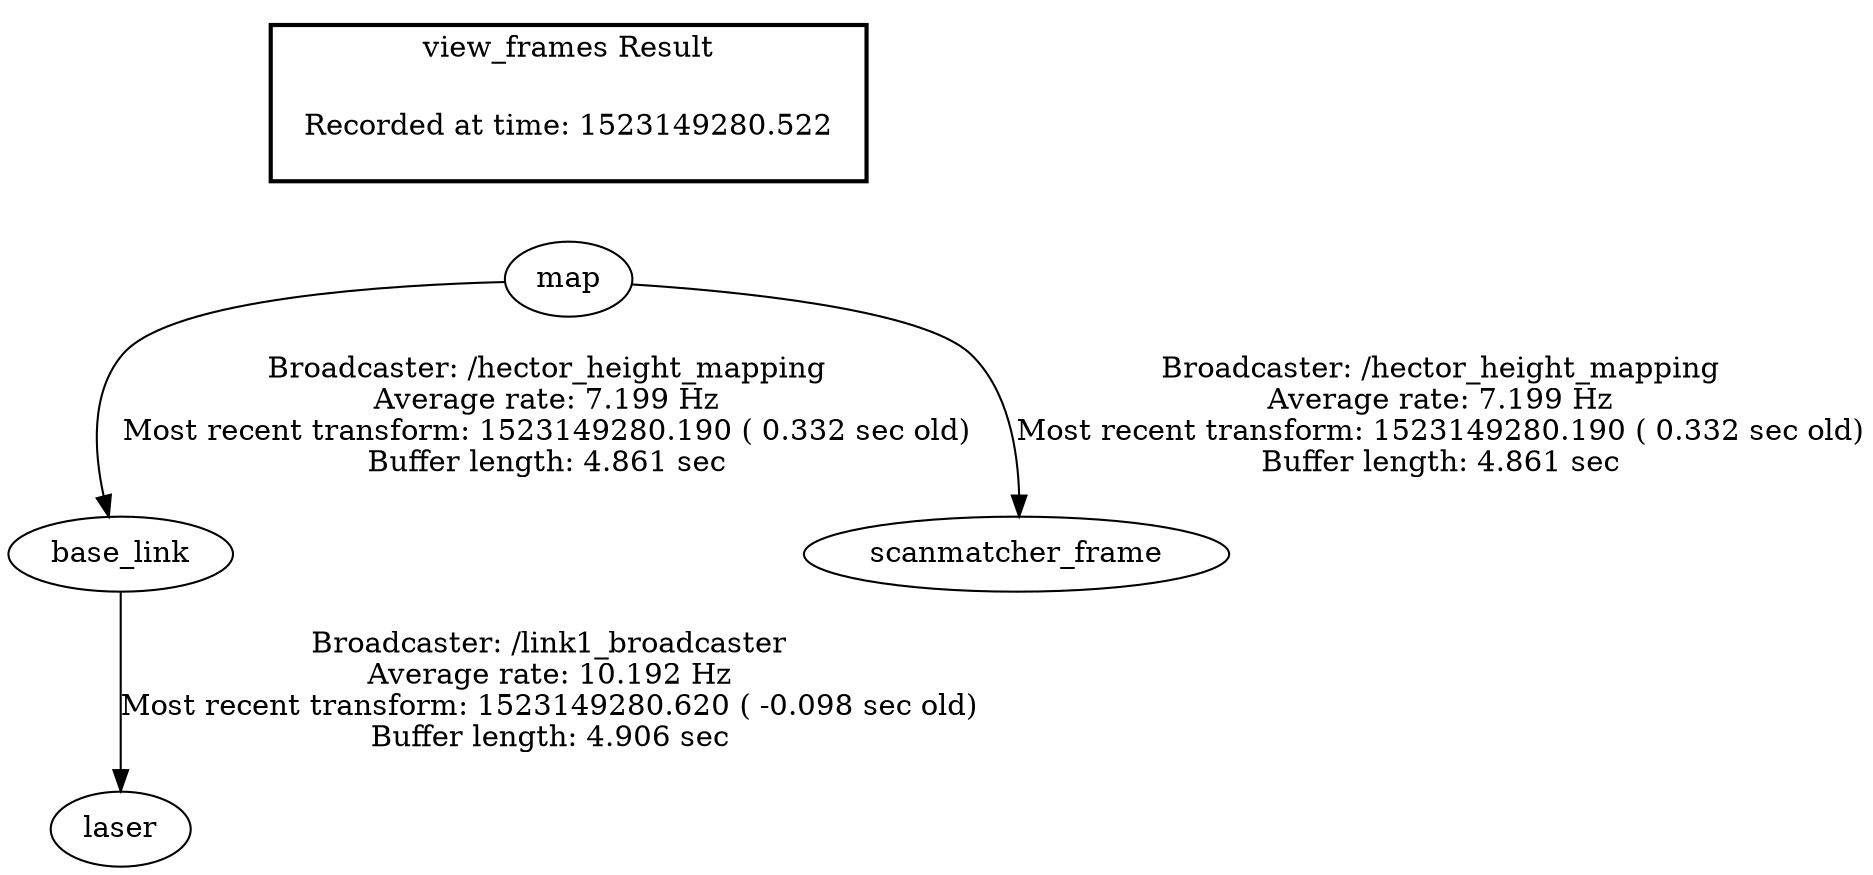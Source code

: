 digraph G {
"map" -> "base_link"[label="Broadcaster: /hector_height_mapping\nAverage rate: 7.199 Hz\nMost recent transform: 1523149280.190 ( 0.332 sec old)\nBuffer length: 4.861 sec\n"];
"map" -> "scanmatcher_frame"[label="Broadcaster: /hector_height_mapping\nAverage rate: 7.199 Hz\nMost recent transform: 1523149280.190 ( 0.332 sec old)\nBuffer length: 4.861 sec\n"];
"base_link" -> "laser"[label="Broadcaster: /link1_broadcaster\nAverage rate: 10.192 Hz\nMost recent transform: 1523149280.620 ( -0.098 sec old)\nBuffer length: 4.906 sec\n"];
edge [style=invis];
 subgraph cluster_legend { style=bold; color=black; label ="view_frames Result";
"Recorded at time: 1523149280.522"[ shape=plaintext ] ;
 }->"map";
}